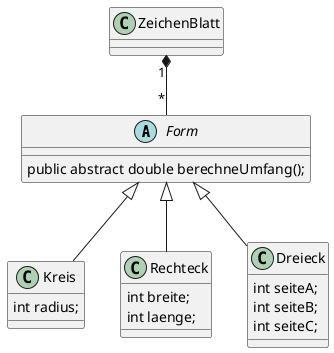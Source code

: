 @startuml

abstract class  Form {
    public abstract double berechneUmfang();
}

class Kreis {
    int radius;
}
class Rechteck {
    int breite;
    int laenge;
}
class Dreieck {
    int seiteA;
    int seiteB;
    int seiteC;
}

class ZeichenBlatt {
}

ZeichenBlatt "1" *-- "*" Form

Form <|-- Kreis
Form <|-- Rechteck
Form <|-- Dreieck

@enduml